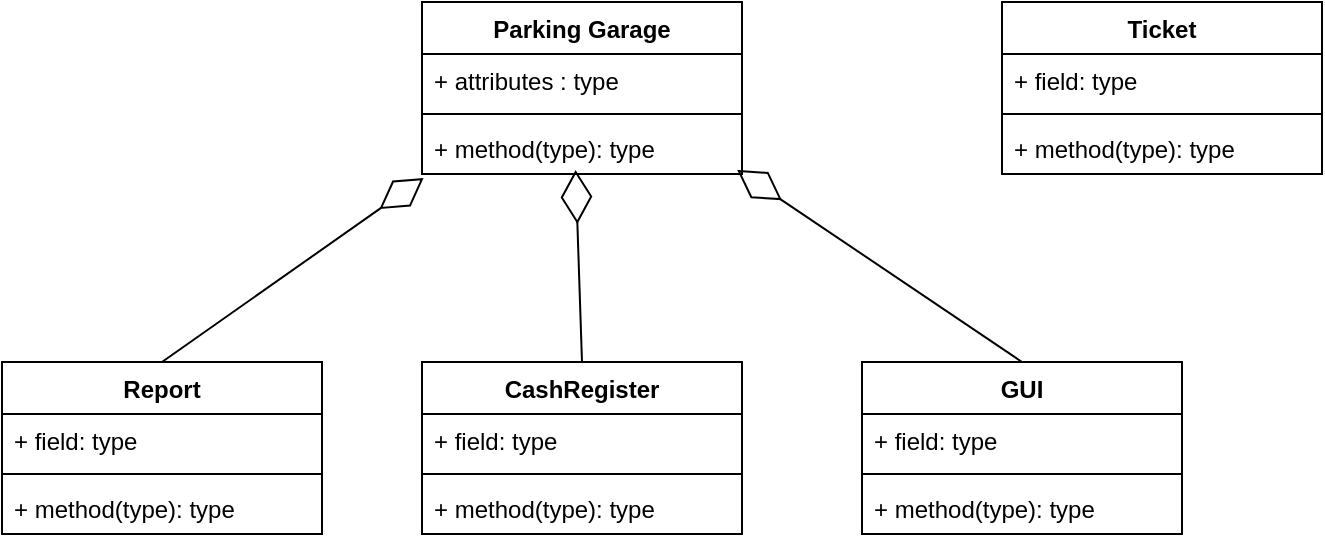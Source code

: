 <mxfile version="26.1.1">
  <diagram name="Page-1" id="StQFiohIVt527GatUkMr">
    <mxGraphModel dx="1050" dy="530" grid="1" gridSize="10" guides="1" tooltips="1" connect="1" arrows="1" fold="1" page="1" pageScale="1" pageWidth="850" pageHeight="1100" math="0" shadow="0">
      <root>
        <mxCell id="0" />
        <mxCell id="1" parent="0" />
        <mxCell id="TUdGCEfWMS1oLYaY4ddS-1" value="Parking Garage" style="swimlane;fontStyle=1;align=center;verticalAlign=top;childLayout=stackLayout;horizontal=1;startSize=26;horizontalStack=0;resizeParent=1;resizeParentMax=0;resizeLast=0;collapsible=1;marginBottom=0;whiteSpace=wrap;html=1;" vertex="1" parent="1">
          <mxGeometry x="330" y="40" width="160" height="86" as="geometry" />
        </mxCell>
        <mxCell id="TUdGCEfWMS1oLYaY4ddS-2" value="+ attributes : type" style="text;strokeColor=none;fillColor=none;align=left;verticalAlign=top;spacingLeft=4;spacingRight=4;overflow=hidden;rotatable=0;points=[[0,0.5],[1,0.5]];portConstraint=eastwest;whiteSpace=wrap;html=1;" vertex="1" parent="TUdGCEfWMS1oLYaY4ddS-1">
          <mxGeometry y="26" width="160" height="26" as="geometry" />
        </mxCell>
        <mxCell id="TUdGCEfWMS1oLYaY4ddS-3" value="" style="line;strokeWidth=1;fillColor=none;align=left;verticalAlign=middle;spacingTop=-1;spacingLeft=3;spacingRight=3;rotatable=0;labelPosition=right;points=[];portConstraint=eastwest;strokeColor=inherit;" vertex="1" parent="TUdGCEfWMS1oLYaY4ddS-1">
          <mxGeometry y="52" width="160" height="8" as="geometry" />
        </mxCell>
        <mxCell id="TUdGCEfWMS1oLYaY4ddS-4" value="+ method(type): type" style="text;strokeColor=none;fillColor=none;align=left;verticalAlign=top;spacingLeft=4;spacingRight=4;overflow=hidden;rotatable=0;points=[[0,0.5],[1,0.5]];portConstraint=eastwest;whiteSpace=wrap;html=1;" vertex="1" parent="TUdGCEfWMS1oLYaY4ddS-1">
          <mxGeometry y="60" width="160" height="26" as="geometry" />
        </mxCell>
        <mxCell id="TUdGCEfWMS1oLYaY4ddS-5" value="CashRegister" style="swimlane;fontStyle=1;align=center;verticalAlign=top;childLayout=stackLayout;horizontal=1;startSize=26;horizontalStack=0;resizeParent=1;resizeParentMax=0;resizeLast=0;collapsible=1;marginBottom=0;whiteSpace=wrap;html=1;" vertex="1" parent="1">
          <mxGeometry x="330" y="220" width="160" height="86" as="geometry" />
        </mxCell>
        <mxCell id="TUdGCEfWMS1oLYaY4ddS-6" value="+ field: type" style="text;strokeColor=none;fillColor=none;align=left;verticalAlign=top;spacingLeft=4;spacingRight=4;overflow=hidden;rotatable=0;points=[[0,0.5],[1,0.5]];portConstraint=eastwest;whiteSpace=wrap;html=1;" vertex="1" parent="TUdGCEfWMS1oLYaY4ddS-5">
          <mxGeometry y="26" width="160" height="26" as="geometry" />
        </mxCell>
        <mxCell id="TUdGCEfWMS1oLYaY4ddS-7" value="" style="line;strokeWidth=1;fillColor=none;align=left;verticalAlign=middle;spacingTop=-1;spacingLeft=3;spacingRight=3;rotatable=0;labelPosition=right;points=[];portConstraint=eastwest;strokeColor=inherit;" vertex="1" parent="TUdGCEfWMS1oLYaY4ddS-5">
          <mxGeometry y="52" width="160" height="8" as="geometry" />
        </mxCell>
        <mxCell id="TUdGCEfWMS1oLYaY4ddS-8" value="+ method(type): type" style="text;strokeColor=none;fillColor=none;align=left;verticalAlign=top;spacingLeft=4;spacingRight=4;overflow=hidden;rotatable=0;points=[[0,0.5],[1,0.5]];portConstraint=eastwest;whiteSpace=wrap;html=1;" vertex="1" parent="TUdGCEfWMS1oLYaY4ddS-5">
          <mxGeometry y="60" width="160" height="26" as="geometry" />
        </mxCell>
        <mxCell id="TUdGCEfWMS1oLYaY4ddS-9" value="Report" style="swimlane;fontStyle=1;align=center;verticalAlign=top;childLayout=stackLayout;horizontal=1;startSize=26;horizontalStack=0;resizeParent=1;resizeParentMax=0;resizeLast=0;collapsible=1;marginBottom=0;whiteSpace=wrap;html=1;" vertex="1" parent="1">
          <mxGeometry x="120" y="220" width="160" height="86" as="geometry" />
        </mxCell>
        <mxCell id="TUdGCEfWMS1oLYaY4ddS-10" value="+ field: type" style="text;strokeColor=none;fillColor=none;align=left;verticalAlign=top;spacingLeft=4;spacingRight=4;overflow=hidden;rotatable=0;points=[[0,0.5],[1,0.5]];portConstraint=eastwest;whiteSpace=wrap;html=1;" vertex="1" parent="TUdGCEfWMS1oLYaY4ddS-9">
          <mxGeometry y="26" width="160" height="26" as="geometry" />
        </mxCell>
        <mxCell id="TUdGCEfWMS1oLYaY4ddS-11" value="" style="line;strokeWidth=1;fillColor=none;align=left;verticalAlign=middle;spacingTop=-1;spacingLeft=3;spacingRight=3;rotatable=0;labelPosition=right;points=[];portConstraint=eastwest;strokeColor=inherit;" vertex="1" parent="TUdGCEfWMS1oLYaY4ddS-9">
          <mxGeometry y="52" width="160" height="8" as="geometry" />
        </mxCell>
        <mxCell id="TUdGCEfWMS1oLYaY4ddS-12" value="+ method(type): type" style="text;strokeColor=none;fillColor=none;align=left;verticalAlign=top;spacingLeft=4;spacingRight=4;overflow=hidden;rotatable=0;points=[[0,0.5],[1,0.5]];portConstraint=eastwest;whiteSpace=wrap;html=1;" vertex="1" parent="TUdGCEfWMS1oLYaY4ddS-9">
          <mxGeometry y="60" width="160" height="26" as="geometry" />
        </mxCell>
        <mxCell id="TUdGCEfWMS1oLYaY4ddS-13" value="GUI" style="swimlane;fontStyle=1;align=center;verticalAlign=top;childLayout=stackLayout;horizontal=1;startSize=26;horizontalStack=0;resizeParent=1;resizeParentMax=0;resizeLast=0;collapsible=1;marginBottom=0;whiteSpace=wrap;html=1;" vertex="1" parent="1">
          <mxGeometry x="550" y="220" width="160" height="86" as="geometry" />
        </mxCell>
        <mxCell id="TUdGCEfWMS1oLYaY4ddS-14" value="+ field: type" style="text;strokeColor=none;fillColor=none;align=left;verticalAlign=top;spacingLeft=4;spacingRight=4;overflow=hidden;rotatable=0;points=[[0,0.5],[1,0.5]];portConstraint=eastwest;whiteSpace=wrap;html=1;" vertex="1" parent="TUdGCEfWMS1oLYaY4ddS-13">
          <mxGeometry y="26" width="160" height="26" as="geometry" />
        </mxCell>
        <mxCell id="TUdGCEfWMS1oLYaY4ddS-15" value="" style="line;strokeWidth=1;fillColor=none;align=left;verticalAlign=middle;spacingTop=-1;spacingLeft=3;spacingRight=3;rotatable=0;labelPosition=right;points=[];portConstraint=eastwest;strokeColor=inherit;" vertex="1" parent="TUdGCEfWMS1oLYaY4ddS-13">
          <mxGeometry y="52" width="160" height="8" as="geometry" />
        </mxCell>
        <mxCell id="TUdGCEfWMS1oLYaY4ddS-16" value="+ method(type): type" style="text;strokeColor=none;fillColor=none;align=left;verticalAlign=top;spacingLeft=4;spacingRight=4;overflow=hidden;rotatable=0;points=[[0,0.5],[1,0.5]];portConstraint=eastwest;whiteSpace=wrap;html=1;" vertex="1" parent="TUdGCEfWMS1oLYaY4ddS-13">
          <mxGeometry y="60" width="160" height="26" as="geometry" />
        </mxCell>
        <mxCell id="TUdGCEfWMS1oLYaY4ddS-21" value="Ticket" style="swimlane;fontStyle=1;align=center;verticalAlign=top;childLayout=stackLayout;horizontal=1;startSize=26;horizontalStack=0;resizeParent=1;resizeParentMax=0;resizeLast=0;collapsible=1;marginBottom=0;whiteSpace=wrap;html=1;" vertex="1" parent="1">
          <mxGeometry x="620" y="40" width="160" height="86" as="geometry" />
        </mxCell>
        <mxCell id="TUdGCEfWMS1oLYaY4ddS-22" value="+ field: type" style="text;strokeColor=none;fillColor=none;align=left;verticalAlign=top;spacingLeft=4;spacingRight=4;overflow=hidden;rotatable=0;points=[[0,0.5],[1,0.5]];portConstraint=eastwest;whiteSpace=wrap;html=1;" vertex="1" parent="TUdGCEfWMS1oLYaY4ddS-21">
          <mxGeometry y="26" width="160" height="26" as="geometry" />
        </mxCell>
        <mxCell id="TUdGCEfWMS1oLYaY4ddS-23" value="" style="line;strokeWidth=1;fillColor=none;align=left;verticalAlign=middle;spacingTop=-1;spacingLeft=3;spacingRight=3;rotatable=0;labelPosition=right;points=[];portConstraint=eastwest;strokeColor=inherit;" vertex="1" parent="TUdGCEfWMS1oLYaY4ddS-21">
          <mxGeometry y="52" width="160" height="8" as="geometry" />
        </mxCell>
        <mxCell id="TUdGCEfWMS1oLYaY4ddS-24" value="+ method(type): type" style="text;strokeColor=none;fillColor=none;align=left;verticalAlign=top;spacingLeft=4;spacingRight=4;overflow=hidden;rotatable=0;points=[[0,0.5],[1,0.5]];portConstraint=eastwest;whiteSpace=wrap;html=1;" vertex="1" parent="TUdGCEfWMS1oLYaY4ddS-21">
          <mxGeometry y="60" width="160" height="26" as="geometry" />
        </mxCell>
        <mxCell id="TUdGCEfWMS1oLYaY4ddS-25" value="" style="endArrow=diamondThin;endFill=0;endSize=24;html=1;rounded=0;entryX=0.005;entryY=1.077;entryDx=0;entryDy=0;exitX=0.5;exitY=0;exitDx=0;exitDy=0;entryPerimeter=0;" edge="1" parent="1" source="TUdGCEfWMS1oLYaY4ddS-9" target="TUdGCEfWMS1oLYaY4ddS-4">
          <mxGeometry width="160" relative="1" as="geometry">
            <mxPoint x="340" y="280" as="sourcePoint" />
            <mxPoint x="500" y="280" as="targetPoint" />
          </mxGeometry>
        </mxCell>
        <mxCell id="TUdGCEfWMS1oLYaY4ddS-26" value="" style="endArrow=diamondThin;endFill=0;endSize=24;html=1;rounded=0;entryX=0.48;entryY=0.923;entryDx=0;entryDy=0;entryPerimeter=0;exitX=0.5;exitY=0;exitDx=0;exitDy=0;" edge="1" parent="1" source="TUdGCEfWMS1oLYaY4ddS-5" target="TUdGCEfWMS1oLYaY4ddS-4">
          <mxGeometry width="160" relative="1" as="geometry">
            <mxPoint x="340" y="280" as="sourcePoint" />
            <mxPoint x="500" y="280" as="targetPoint" />
          </mxGeometry>
        </mxCell>
        <mxCell id="TUdGCEfWMS1oLYaY4ddS-27" value="" style="endArrow=diamondThin;endFill=0;endSize=24;html=1;rounded=0;entryX=0.985;entryY=0.923;entryDx=0;entryDy=0;entryPerimeter=0;exitX=0.5;exitY=0;exitDx=0;exitDy=0;" edge="1" parent="1" source="TUdGCEfWMS1oLYaY4ddS-13" target="TUdGCEfWMS1oLYaY4ddS-4">
          <mxGeometry width="160" relative="1" as="geometry">
            <mxPoint x="340" y="280" as="sourcePoint" />
            <mxPoint x="500" y="280" as="targetPoint" />
          </mxGeometry>
        </mxCell>
      </root>
    </mxGraphModel>
  </diagram>
</mxfile>
